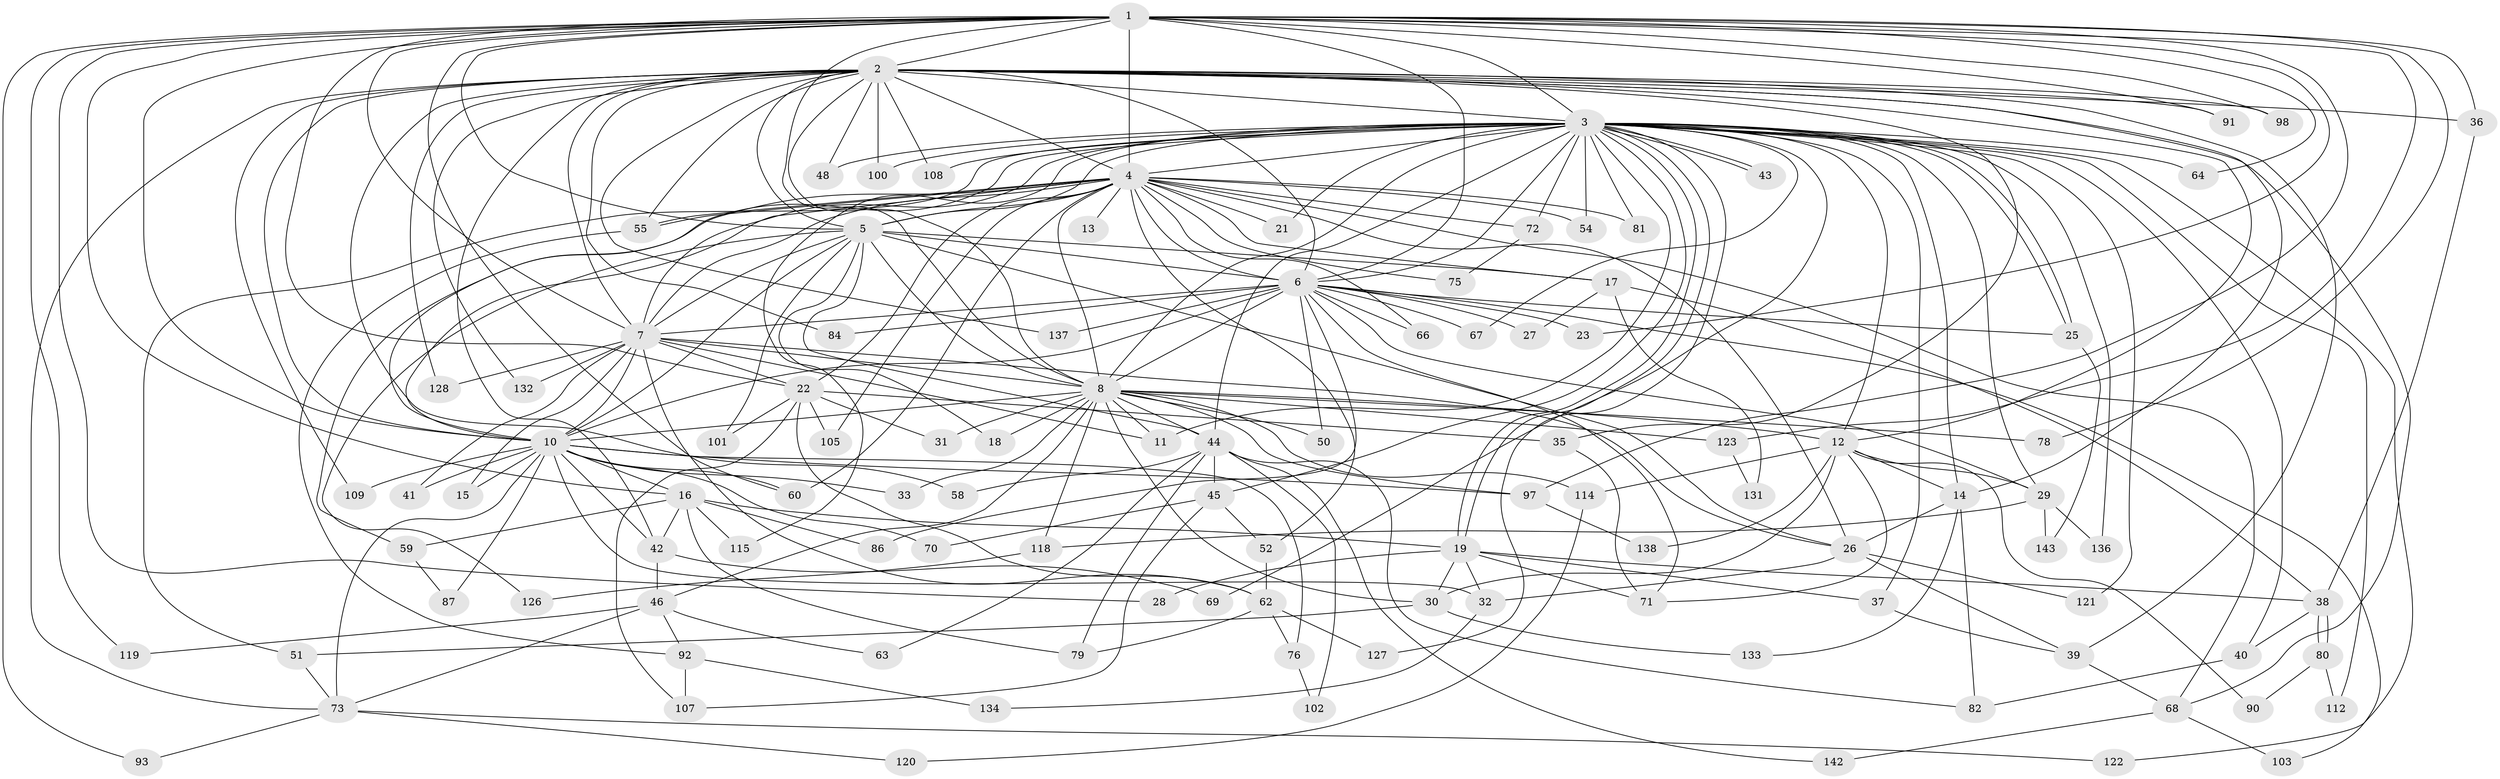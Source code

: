 // original degree distribution, {24: 0.013888888888888888, 30: 0.006944444444444444, 44: 0.006944444444444444, 18: 0.020833333333333332, 13: 0.006944444444444444, 22: 0.006944444444444444, 21: 0.006944444444444444, 3: 0.2361111111111111, 9: 0.013888888888888888, 2: 0.5208333333333334, 6: 0.034722222222222224, 8: 0.013888888888888888, 5: 0.034722222222222224, 4: 0.0625, 7: 0.006944444444444444, 10: 0.006944444444444444}
// Generated by graph-tools (version 1.1) at 2025/41/03/06/25 10:41:37]
// undirected, 107 vertices, 258 edges
graph export_dot {
graph [start="1"]
  node [color=gray90,style=filled];
  1 [super="+85"];
  2 [super="+47"];
  3 [super="+20"];
  4 [super="+9"];
  5 [super="+53"];
  6 [super="+34"];
  7 [super="+49"];
  8 [super="+24"];
  10 [super="+65"];
  11 [super="+106"];
  12 [super="+111"];
  13;
  14 [super="+77"];
  15;
  16;
  17 [super="+56"];
  18;
  19 [super="+61"];
  21;
  22 [super="+130"];
  23;
  25 [super="+125"];
  26 [super="+129"];
  27;
  28;
  29 [super="+57"];
  30 [super="+113"];
  31;
  32 [super="+96"];
  33;
  35 [super="+141"];
  36;
  37;
  38 [super="+139"];
  39 [super="+116"];
  40;
  41;
  42;
  43;
  44 [super="+95"];
  45 [super="+144"];
  46 [super="+88"];
  48 [super="+89"];
  50;
  51;
  52 [super="+110"];
  54;
  55 [super="+83"];
  58;
  59;
  60 [super="+94"];
  62 [super="+124"];
  63;
  64;
  66;
  67;
  68 [super="+117"];
  69;
  70;
  71 [super="+104"];
  72;
  73 [super="+74"];
  75;
  76;
  78;
  79;
  80;
  81;
  82 [super="+99"];
  84 [super="+140"];
  86;
  87;
  90;
  91;
  92;
  93;
  97 [super="+135"];
  98;
  100;
  101;
  102;
  103;
  105;
  107;
  108;
  109;
  112;
  114;
  115;
  118;
  119;
  120;
  121;
  122;
  123;
  126;
  127;
  128;
  131;
  132;
  133;
  134;
  136;
  137;
  138;
  142;
  143;
  1 -- 2;
  1 -- 3 [weight=3];
  1 -- 4 [weight=2];
  1 -- 5;
  1 -- 6;
  1 -- 7;
  1 -- 8;
  1 -- 10;
  1 -- 16;
  1 -- 22;
  1 -- 23;
  1 -- 28;
  1 -- 36;
  1 -- 64;
  1 -- 78;
  1 -- 91;
  1 -- 93;
  1 -- 98;
  1 -- 119;
  1 -- 97;
  1 -- 60;
  1 -- 123;
  2 -- 3;
  2 -- 4 [weight=2];
  2 -- 5;
  2 -- 6;
  2 -- 7;
  2 -- 8 [weight=2];
  2 -- 10;
  2 -- 12;
  2 -- 14;
  2 -- 35;
  2 -- 36 [weight=2];
  2 -- 39;
  2 -- 42;
  2 -- 48;
  2 -- 68;
  2 -- 73;
  2 -- 84;
  2 -- 91;
  2 -- 98;
  2 -- 100;
  2 -- 108;
  2 -- 109;
  2 -- 128;
  2 -- 132;
  2 -- 137;
  2 -- 55;
  2 -- 58;
  3 -- 4 [weight=2];
  3 -- 5;
  3 -- 6 [weight=2];
  3 -- 7;
  3 -- 8;
  3 -- 10;
  3 -- 11;
  3 -- 14;
  3 -- 19;
  3 -- 19;
  3 -- 21;
  3 -- 25;
  3 -- 25;
  3 -- 29;
  3 -- 37;
  3 -- 40;
  3 -- 43;
  3 -- 43;
  3 -- 44;
  3 -- 45;
  3 -- 48 [weight=2];
  3 -- 51;
  3 -- 54;
  3 -- 64;
  3 -- 67;
  3 -- 69;
  3 -- 72;
  3 -- 81;
  3 -- 100;
  3 -- 108;
  3 -- 112;
  3 -- 115;
  3 -- 121;
  3 -- 122;
  3 -- 127;
  3 -- 136;
  3 -- 12;
  4 -- 5 [weight=2];
  4 -- 6 [weight=2];
  4 -- 7 [weight=2];
  4 -- 8 [weight=2];
  4 -- 10 [weight=2];
  4 -- 13 [weight=2];
  4 -- 17;
  4 -- 52;
  4 -- 55;
  4 -- 55;
  4 -- 60;
  4 -- 68;
  4 -- 72;
  4 -- 105;
  4 -- 66;
  4 -- 75;
  4 -- 81;
  4 -- 21;
  4 -- 54;
  4 -- 26;
  4 -- 59;
  4 -- 22;
  5 -- 6;
  5 -- 7;
  5 -- 8;
  5 -- 10;
  5 -- 17;
  5 -- 18;
  5 -- 101;
  5 -- 26;
  5 -- 44;
  5 -- 126;
  6 -- 7 [weight=2];
  6 -- 8;
  6 -- 10;
  6 -- 23;
  6 -- 27;
  6 -- 29;
  6 -- 50;
  6 -- 66;
  6 -- 71;
  6 -- 84 [weight=2];
  6 -- 86;
  6 -- 137;
  6 -- 67;
  6 -- 103;
  6 -- 25;
  7 -- 8;
  7 -- 10;
  7 -- 11;
  7 -- 15;
  7 -- 22;
  7 -- 41;
  7 -- 62;
  7 -- 128;
  7 -- 132;
  7 -- 26;
  8 -- 10;
  8 -- 12;
  8 -- 18;
  8 -- 30;
  8 -- 31;
  8 -- 33;
  8 -- 44;
  8 -- 46;
  8 -- 50;
  8 -- 78;
  8 -- 97;
  8 -- 114;
  8 -- 118;
  8 -- 123;
  8 -- 11;
  10 -- 15;
  10 -- 16;
  10 -- 32;
  10 -- 33;
  10 -- 41;
  10 -- 60;
  10 -- 70;
  10 -- 76;
  10 -- 87;
  10 -- 109;
  10 -- 73;
  10 -- 97;
  10 -- 42;
  12 -- 90;
  12 -- 114;
  12 -- 138;
  12 -- 29;
  12 -- 14;
  12 -- 30;
  12 -- 71;
  14 -- 26;
  14 -- 82;
  14 -- 133;
  16 -- 42;
  16 -- 59;
  16 -- 79;
  16 -- 86;
  16 -- 115;
  16 -- 19;
  17 -- 27 [weight=2];
  17 -- 38;
  17 -- 131;
  19 -- 28;
  19 -- 30;
  19 -- 37;
  19 -- 38;
  19 -- 71;
  19 -- 32;
  22 -- 31;
  22 -- 35;
  22 -- 62;
  22 -- 101;
  22 -- 105;
  22 -- 107;
  25 -- 143;
  26 -- 32;
  26 -- 39;
  26 -- 121;
  29 -- 118;
  29 -- 136;
  29 -- 143;
  30 -- 51;
  30 -- 133;
  32 -- 134;
  35 -- 71;
  36 -- 38;
  37 -- 39;
  38 -- 40;
  38 -- 80;
  38 -- 80;
  39 -- 68;
  40 -- 82;
  42 -- 46;
  42 -- 69;
  44 -- 45;
  44 -- 58;
  44 -- 63;
  44 -- 79;
  44 -- 82;
  44 -- 102;
  44 -- 142;
  45 -- 52;
  45 -- 70;
  45 -- 107;
  46 -- 63;
  46 -- 92;
  46 -- 119;
  46 -- 73;
  51 -- 73;
  52 -- 62;
  55 -- 92;
  59 -- 87;
  62 -- 76;
  62 -- 127;
  62 -- 79;
  68 -- 103;
  68 -- 142;
  72 -- 75;
  73 -- 120;
  73 -- 122;
  73 -- 93;
  76 -- 102;
  80 -- 90;
  80 -- 112;
  92 -- 107;
  92 -- 134;
  97 -- 138;
  114 -- 120;
  118 -- 126;
  123 -- 131;
}
